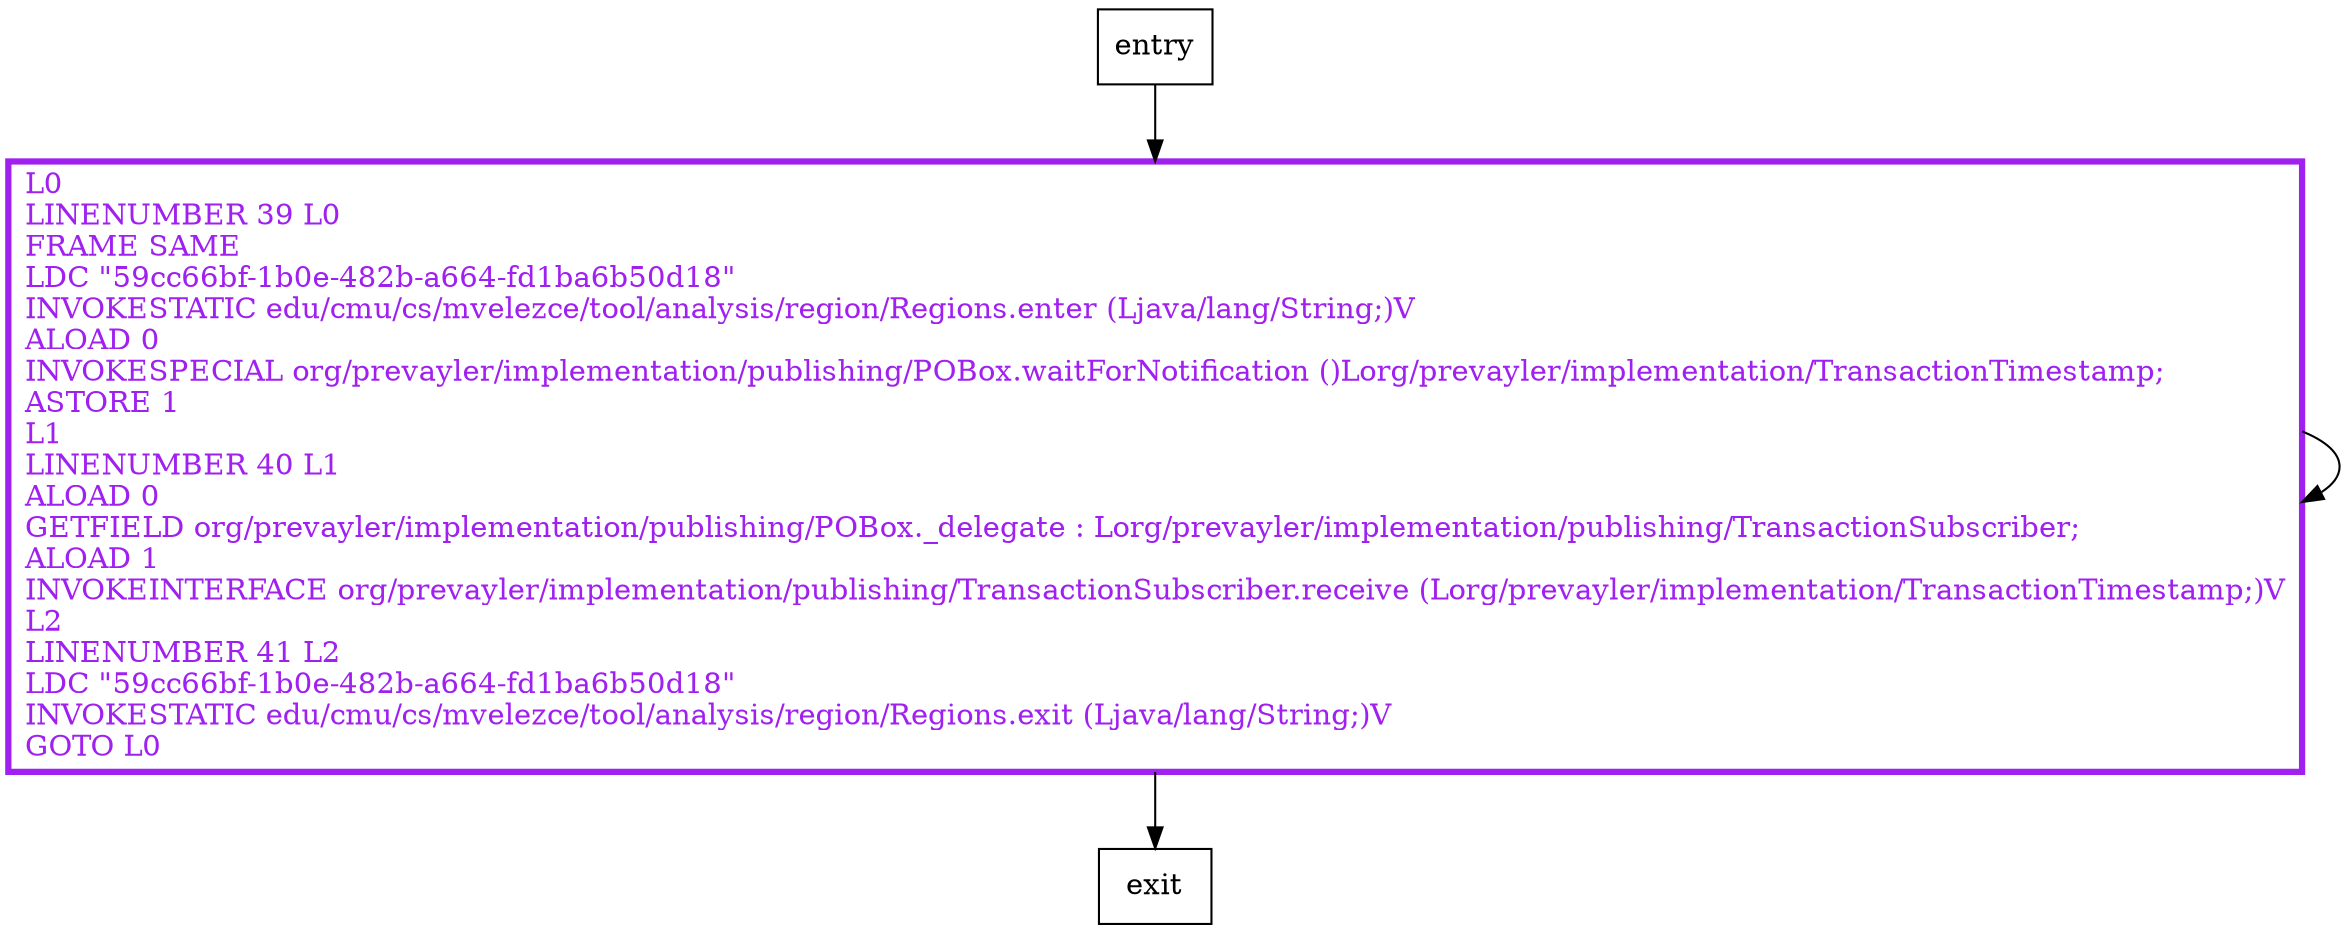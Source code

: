 digraph run {
node [shape=record];
1338432695 [label="L0\lLINENUMBER 39 L0\lFRAME SAME\lLDC \"59cc66bf-1b0e-482b-a664-fd1ba6b50d18\"\lINVOKESTATIC edu/cmu/cs/mvelezce/tool/analysis/region/Regions.enter (Ljava/lang/String;)V\lALOAD 0\lINVOKESPECIAL org/prevayler/implementation/publishing/POBox.waitForNotification ()Lorg/prevayler/implementation/TransactionTimestamp;\lASTORE 1\lL1\lLINENUMBER 40 L1\lALOAD 0\lGETFIELD org/prevayler/implementation/publishing/POBox._delegate : Lorg/prevayler/implementation/publishing/TransactionSubscriber;\lALOAD 1\lINVOKEINTERFACE org/prevayler/implementation/publishing/TransactionSubscriber.receive (Lorg/prevayler/implementation/TransactionTimestamp;)V\lL2\lLINENUMBER 41 L2\lLDC \"59cc66bf-1b0e-482b-a664-fd1ba6b50d18\"\lINVOKESTATIC edu/cmu/cs/mvelezce/tool/analysis/region/Regions.exit (Ljava/lang/String;)V\lGOTO L0\l"];
entry;
exit;
entry -> 1338432695;
1338432695 -> exit;
1338432695 -> 1338432695;
1338432695[fontcolor="purple", penwidth=3, color="purple"];
}
